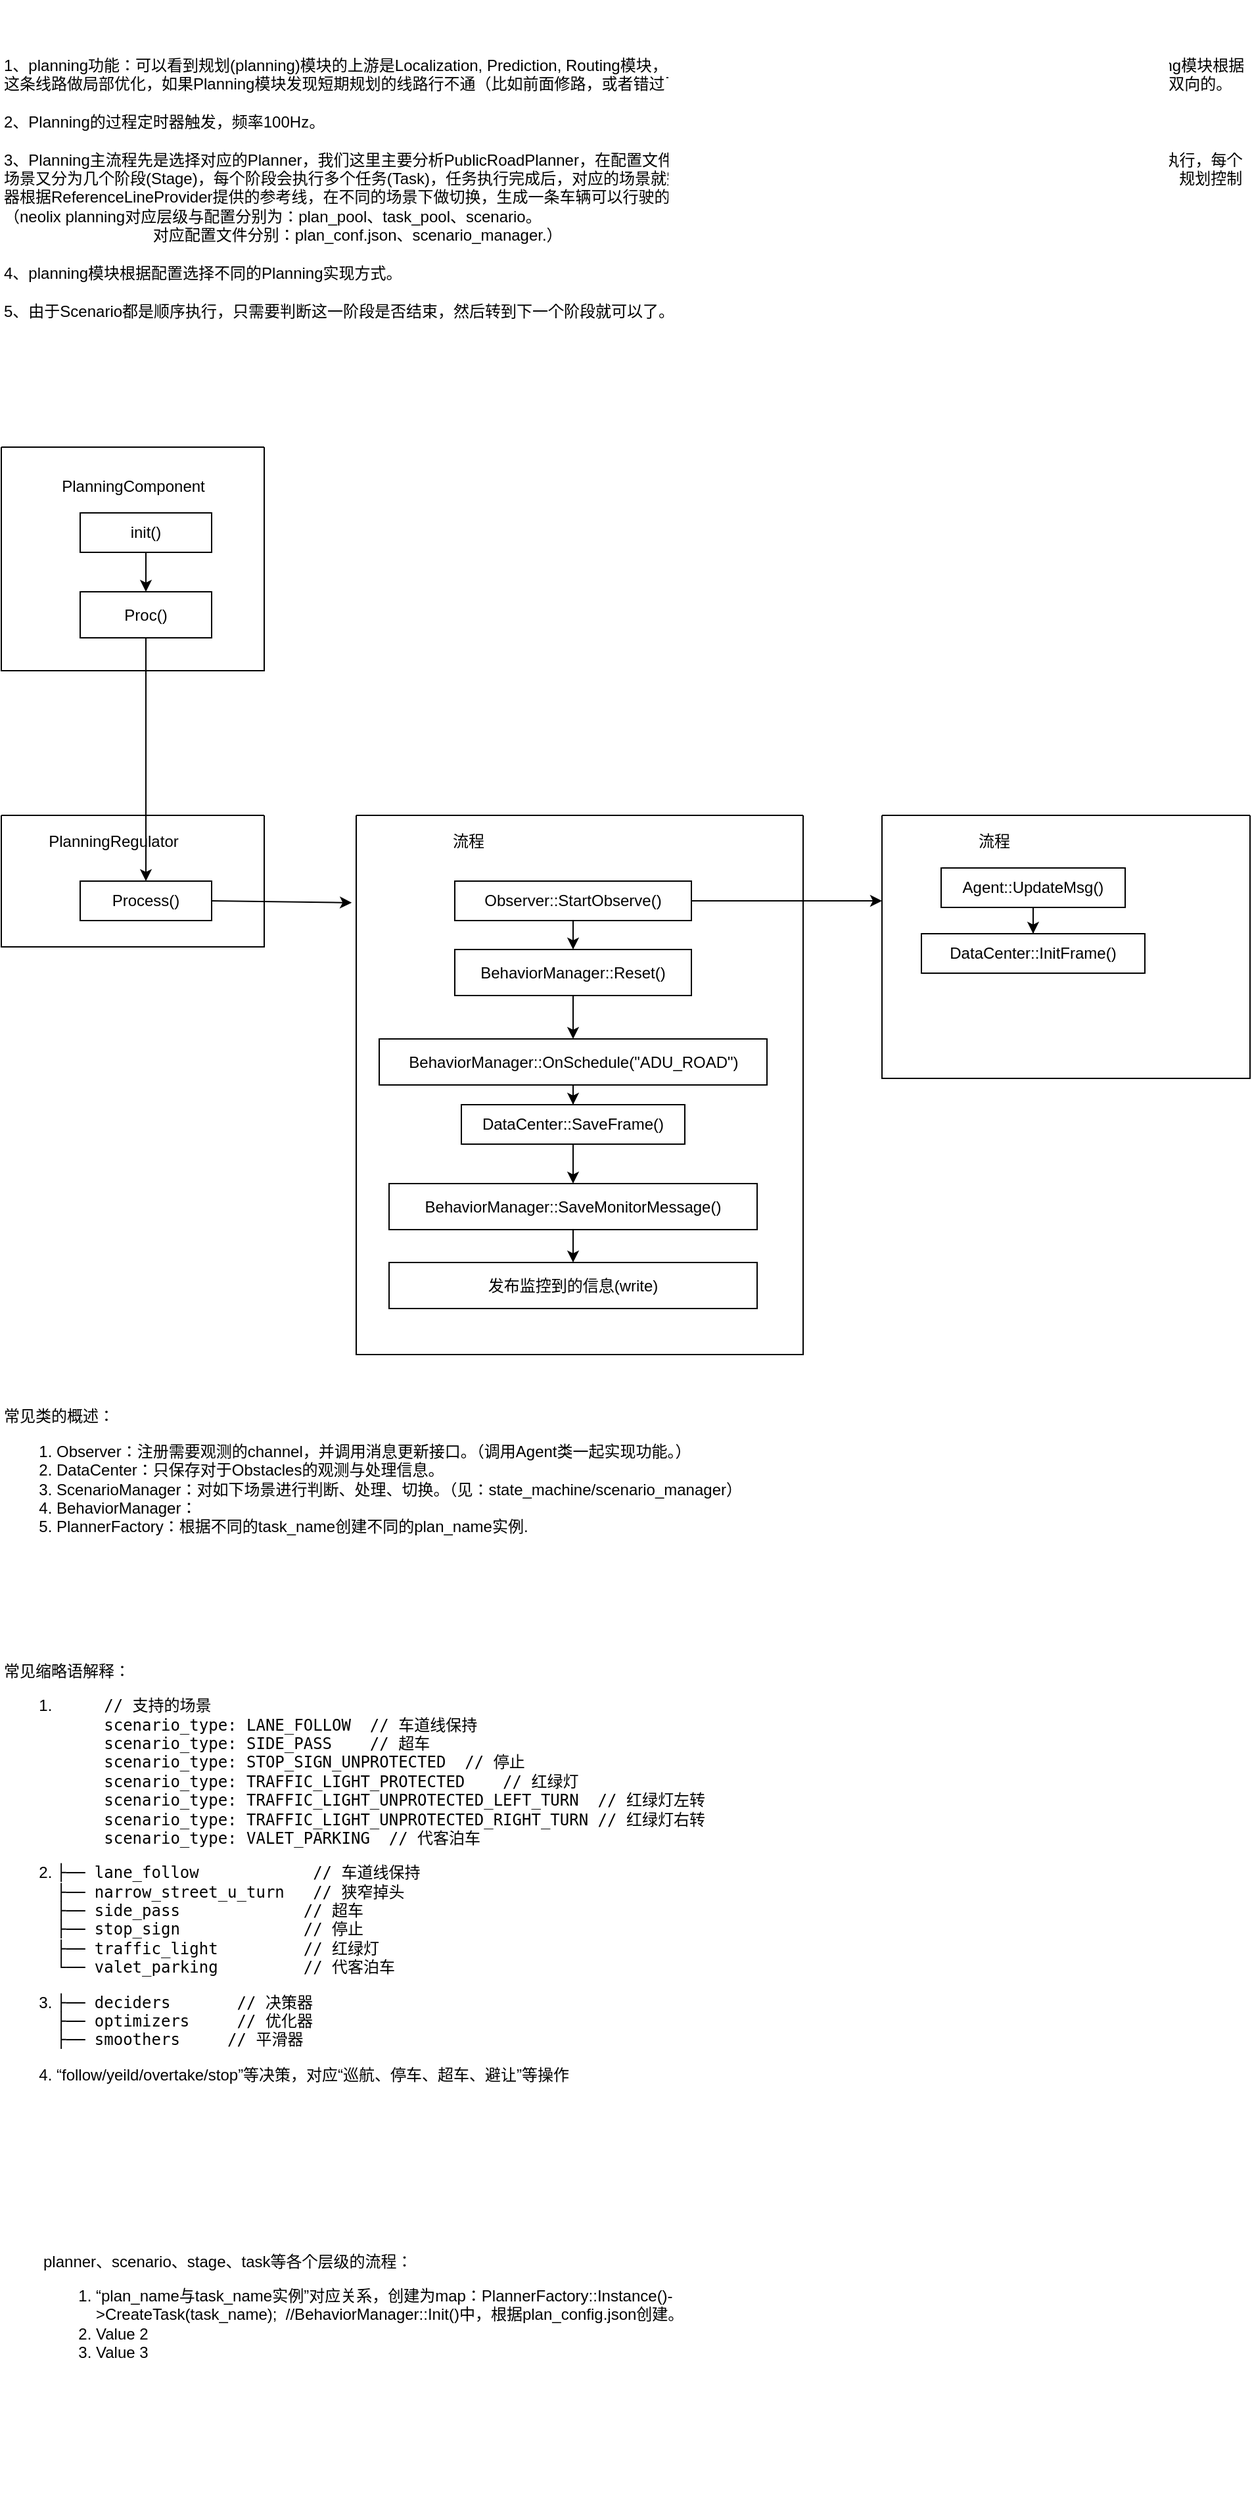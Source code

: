 <mxfile version="18.1.1" type="device" pages="2"><diagram id="7cFzZW9MOGqA00lkgwuh" name="planning整体执行过程"><mxGraphModel dx="1154" dy="1545" grid="1" gridSize="10" guides="1" tooltips="1" connect="1" arrows="1" fold="1" page="1" pageScale="1" pageWidth="850" pageHeight="1100" math="0" shadow="0"><root><mxCell id="0"/><mxCell id="1" parent="0"/><mxCell id="UuzdVLGAPfXOBxoLsJd_-5" value="" style="swimlane;startSize=0;" parent="1" vertex="1"><mxGeometry x="50" y="250" width="200" height="170" as="geometry"><mxRectangle x="240" y="150" width="50" height="40" as="alternateBounds"/></mxGeometry></mxCell><mxCell id="UuzdVLGAPfXOBxoLsJd_-6" value="init()" style="rounded=0;whiteSpace=wrap;html=1;" parent="UuzdVLGAPfXOBxoLsJd_-5" vertex="1"><mxGeometry x="60" y="50" width="100" height="30" as="geometry"/></mxCell><mxCell id="UuzdVLGAPfXOBxoLsJd_-8" value="Proc()" style="whiteSpace=wrap;html=1;rounded=0;" parent="UuzdVLGAPfXOBxoLsJd_-5" vertex="1"><mxGeometry x="60" y="110" width="100" height="35" as="geometry"/></mxCell><mxCell id="UuzdVLGAPfXOBxoLsJd_-9" value="" style="edgeStyle=orthogonalEdgeStyle;rounded=0;orthogonalLoop=1;jettySize=auto;html=1;" parent="UuzdVLGAPfXOBxoLsJd_-5" source="UuzdVLGAPfXOBxoLsJd_-6" target="UuzdVLGAPfXOBxoLsJd_-8" edge="1"><mxGeometry relative="1" as="geometry"/></mxCell><mxCell id="UuzdVLGAPfXOBxoLsJd_-7" value="PlanningComponent" style="text;html=1;align=center;verticalAlign=middle;resizable=0;points=[];autosize=1;strokeColor=none;fillColor=none;" parent="1" vertex="1"><mxGeometry x="80" y="270" width="140" height="20" as="geometry"/></mxCell><mxCell id="UuzdVLGAPfXOBxoLsJd_-10" value="" style="swimlane;startSize=0;" parent="1" vertex="1"><mxGeometry x="50" y="530" width="200" height="100" as="geometry"><mxRectangle x="240" y="150" width="50" height="40" as="alternateBounds"/></mxGeometry></mxCell><mxCell id="UuzdVLGAPfXOBxoLsJd_-11" value="Process()" style="rounded=0;whiteSpace=wrap;html=1;" parent="UuzdVLGAPfXOBxoLsJd_-10" vertex="1"><mxGeometry x="60" y="50" width="100" height="30" as="geometry"/></mxCell><mxCell id="UuzdVLGAPfXOBxoLsJd_-14" value="PlanningRegulator" style="text;html=1;align=center;verticalAlign=middle;resizable=0;points=[];autosize=1;strokeColor=none;fillColor=none;" parent="UuzdVLGAPfXOBxoLsJd_-10" vertex="1"><mxGeometry x="20" y="10" width="130" height="20" as="geometry"/></mxCell><mxCell id="UuzdVLGAPfXOBxoLsJd_-15" value="" style="endArrow=classic;html=1;rounded=0;exitX=0.5;exitY=1;exitDx=0;exitDy=0;entryX=0.5;entryY=0;entryDx=0;entryDy=0;" parent="1" source="UuzdVLGAPfXOBxoLsJd_-8" target="UuzdVLGAPfXOBxoLsJd_-11" edge="1"><mxGeometry width="50" height="50" relative="1" as="geometry"><mxPoint x="520" y="670" as="sourcePoint"/><mxPoint x="570" y="620" as="targetPoint"/></mxGeometry></mxCell><mxCell id="UuzdVLGAPfXOBxoLsJd_-16" value="" style="swimlane;startSize=0;" parent="1" vertex="1"><mxGeometry x="320" y="530" width="340" height="410" as="geometry"><mxRectangle x="240" y="150" width="50" height="40" as="alternateBounds"/></mxGeometry></mxCell><mxCell id="UuzdVLGAPfXOBxoLsJd_-17" value="Observer::StartObserve()" style="rounded=0;whiteSpace=wrap;html=1;" parent="UuzdVLGAPfXOBxoLsJd_-16" vertex="1"><mxGeometry x="75" y="50" width="180" height="30" as="geometry"/></mxCell><mxCell id="UuzdVLGAPfXOBxoLsJd_-33" value="" style="edgeStyle=orthogonalEdgeStyle;rounded=0;orthogonalLoop=1;jettySize=auto;html=1;" parent="UuzdVLGAPfXOBxoLsJd_-16" source="UuzdVLGAPfXOBxoLsJd_-18" target="UuzdVLGAPfXOBxoLsJd_-30" edge="1"><mxGeometry relative="1" as="geometry"/></mxCell><mxCell id="UuzdVLGAPfXOBxoLsJd_-18" value="BehaviorManager::Reset()" style="whiteSpace=wrap;html=1;rounded=0;" parent="UuzdVLGAPfXOBxoLsJd_-16" vertex="1"><mxGeometry x="75" y="102" width="180" height="35" as="geometry"/></mxCell><mxCell id="UuzdVLGAPfXOBxoLsJd_-19" value="" style="edgeStyle=orthogonalEdgeStyle;rounded=0;orthogonalLoop=1;jettySize=auto;html=1;" parent="UuzdVLGAPfXOBxoLsJd_-16" source="UuzdVLGAPfXOBxoLsJd_-17" target="UuzdVLGAPfXOBxoLsJd_-18" edge="1"><mxGeometry relative="1" as="geometry"/></mxCell><mxCell id="UuzdVLGAPfXOBxoLsJd_-20" value="流程" style="text;html=1;align=center;verticalAlign=middle;resizable=0;points=[];autosize=1;strokeColor=none;fillColor=none;" parent="UuzdVLGAPfXOBxoLsJd_-16" vertex="1"><mxGeometry x="65" y="10" width="40" height="20" as="geometry"/></mxCell><mxCell id="UuzdVLGAPfXOBxoLsJd_-34" value="" style="edgeStyle=orthogonalEdgeStyle;rounded=0;orthogonalLoop=1;jettySize=auto;html=1;" parent="UuzdVLGAPfXOBxoLsJd_-16" source="UuzdVLGAPfXOBxoLsJd_-30" target="UuzdVLGAPfXOBxoLsJd_-32" edge="1"><mxGeometry relative="1" as="geometry"/></mxCell><mxCell id="UuzdVLGAPfXOBxoLsJd_-30" value="BehaviorManager::OnSchedule(&quot;ADU_ROAD&quot;)" style="whiteSpace=wrap;html=1;rounded=0;" parent="UuzdVLGAPfXOBxoLsJd_-16" vertex="1"><mxGeometry x="17.5" y="170" width="295" height="35" as="geometry"/></mxCell><mxCell id="UuzdVLGAPfXOBxoLsJd_-37" value="" style="edgeStyle=orthogonalEdgeStyle;rounded=0;orthogonalLoop=1;jettySize=auto;html=1;" parent="UuzdVLGAPfXOBxoLsJd_-16" source="UuzdVLGAPfXOBxoLsJd_-31" target="UuzdVLGAPfXOBxoLsJd_-36" edge="1"><mxGeometry relative="1" as="geometry"/></mxCell><mxCell id="UuzdVLGAPfXOBxoLsJd_-31" value="BehaviorManager::SaveMonitorMessage()" style="whiteSpace=wrap;html=1;rounded=0;" parent="UuzdVLGAPfXOBxoLsJd_-16" vertex="1"><mxGeometry x="25" y="280" width="280" height="35" as="geometry"/></mxCell><mxCell id="UuzdVLGAPfXOBxoLsJd_-35" style="edgeStyle=orthogonalEdgeStyle;rounded=0;orthogonalLoop=1;jettySize=auto;html=1;" parent="UuzdVLGAPfXOBxoLsJd_-16" source="UuzdVLGAPfXOBxoLsJd_-32" target="UuzdVLGAPfXOBxoLsJd_-31" edge="1"><mxGeometry relative="1" as="geometry"/></mxCell><mxCell id="UuzdVLGAPfXOBxoLsJd_-32" value="DataCenter::SaveFrame()" style="rounded=0;whiteSpace=wrap;html=1;" parent="UuzdVLGAPfXOBxoLsJd_-16" vertex="1"><mxGeometry x="80" y="220" width="170" height="30" as="geometry"/></mxCell><mxCell id="UuzdVLGAPfXOBxoLsJd_-36" value="发布监控到的信息(write)" style="whiteSpace=wrap;html=1;rounded=0;" parent="UuzdVLGAPfXOBxoLsJd_-16" vertex="1"><mxGeometry x="25" y="340" width="280" height="35" as="geometry"/></mxCell><mxCell id="UuzdVLGAPfXOBxoLsJd_-21" value="" style="swimlane;startSize=0;" parent="1" vertex="1"><mxGeometry x="720" y="530" width="280" height="200" as="geometry"><mxRectangle x="240" y="150" width="50" height="40" as="alternateBounds"/></mxGeometry></mxCell><mxCell id="UuzdVLGAPfXOBxoLsJd_-29" value="" style="edgeStyle=orthogonalEdgeStyle;rounded=0;orthogonalLoop=1;jettySize=auto;html=1;" parent="UuzdVLGAPfXOBxoLsJd_-21" source="UuzdVLGAPfXOBxoLsJd_-22" target="UuzdVLGAPfXOBxoLsJd_-28" edge="1"><mxGeometry relative="1" as="geometry"/></mxCell><mxCell id="UuzdVLGAPfXOBxoLsJd_-22" value="Agent::UpdateMsg()" style="rounded=0;whiteSpace=wrap;html=1;" parent="UuzdVLGAPfXOBxoLsJd_-21" vertex="1"><mxGeometry x="45" y="40" width="140" height="30" as="geometry"/></mxCell><mxCell id="UuzdVLGAPfXOBxoLsJd_-25" value="流程" style="text;html=1;align=center;verticalAlign=middle;resizable=0;points=[];autosize=1;strokeColor=none;fillColor=none;" parent="UuzdVLGAPfXOBxoLsJd_-21" vertex="1"><mxGeometry x="65" y="10" width="40" height="20" as="geometry"/></mxCell><mxCell id="UuzdVLGAPfXOBxoLsJd_-28" value="DataCenter::InitFrame()" style="rounded=0;whiteSpace=wrap;html=1;" parent="UuzdVLGAPfXOBxoLsJd_-21" vertex="1"><mxGeometry x="30" y="90" width="170" height="30" as="geometry"/></mxCell><mxCell id="UuzdVLGAPfXOBxoLsJd_-26" value="" style="endArrow=classic;html=1;rounded=0;exitX=1;exitY=0.5;exitDx=0;exitDy=0;entryX=0;entryY=0.325;entryDx=0;entryDy=0;entryPerimeter=0;" parent="1" source="UuzdVLGAPfXOBxoLsJd_-17" target="UuzdVLGAPfXOBxoLsJd_-21" edge="1"><mxGeometry width="50" height="50" relative="1" as="geometry"><mxPoint x="170" y="405" as="sourcePoint"/><mxPoint x="570" y="595" as="targetPoint"/></mxGeometry></mxCell><mxCell id="UuzdVLGAPfXOBxoLsJd_-27" value="&lt;div align=&quot;left&quot;&gt;1、planning功能：可以看到规划(planning)模块的上游是Localization, Prediction, Routing模块，而下游是Control模块。Routing模块先规划出一条导航线路，然后Planning模块根据这条线路做局部优化，如果Planning模块发现短期规划的线路行不通（比如前面修路，或者错过了路口），会触发Routing模块重新规划线路，因此这两个模块的数据流是双向的。&lt;br&gt;&lt;br&gt;&lt;/div&gt;&lt;div align=&quot;left&quot;&gt;2、Planning的过程定时器触发，频率100Hz。&lt;br&gt;&lt;br&gt;&lt;/div&gt;&lt;div align=&quot;left&quot;&gt;3、Planning主流程先是选择对应的Planner，我们这里主要分析PublicRoadPlanner，在配置文件中定义了Planner支持的场景(Scenario)，把规划分为具体的几个场景来执行，每个场景又分为几个阶段(Stage)，每个阶段会执行多个任务(Task)，任务执行完成后，对应的场景就完成了。不同场景间的切换是由一个状态机(ScenarioDispatch)来控制的。规划控制器根据ReferenceLineProvider提供的参考线，在不同的场景下做切换，生成一条车辆可以行驶的轨迹，并且不断重复上述过程直到到达目的地。&lt;/div&gt;&lt;div align=&quot;left&quot;&gt;（neolix planning对应层级与配置分别为：plan_pool、task_pool、scenario。&lt;/div&gt;&lt;div align=&quot;left&quot;&gt;&amp;nbsp;&amp;nbsp;&amp;nbsp;&amp;nbsp;&amp;nbsp;&amp;nbsp;&amp;nbsp;&amp;nbsp;&amp;nbsp;&amp;nbsp;&amp;nbsp;&amp;nbsp;&amp;nbsp;&amp;nbsp;&amp;nbsp;&amp;nbsp;&amp;nbsp;&amp;nbsp;&amp;nbsp;&amp;nbsp;&amp;nbsp;&amp;nbsp;&amp;nbsp;&amp;nbsp;&amp;nbsp;&amp;nbsp;&amp;nbsp;&amp;nbsp;&amp;nbsp;&amp;nbsp;&amp;nbsp;&amp;nbsp;&amp;nbsp; 对应配置文件分别：plan_conf.json、scenario_manager.）&lt;br&gt;&lt;br&gt;&lt;/div&gt;&lt;div align=&quot;left&quot;&gt;4、planning模块根据配置选择不同的Planning实现方式。&lt;br&gt;&lt;br&gt;5、由于Scenario都是顺序执行，只需要判断这一阶段是否结束，然后转到下一个阶段就可以了。具体的实现在：  &lt;br&gt;&lt;br&gt;&lt;/div&gt;" style="text;html=1;strokeColor=none;fillColor=none;align=left;verticalAlign=middle;whiteSpace=wrap;rounded=0;" parent="1" vertex="1"><mxGeometry x="50" y="-90" width="950" height="300" as="geometry"/></mxCell><mxCell id="UuzdVLGAPfXOBxoLsJd_-38" value="" style="endArrow=classic;html=1;rounded=0;entryX=-0.01;entryY=0.162;entryDx=0;entryDy=0;entryPerimeter=0;exitX=1;exitY=0.5;exitDx=0;exitDy=0;" parent="1" source="UuzdVLGAPfXOBxoLsJd_-11" target="UuzdVLGAPfXOBxoLsJd_-16" edge="1"><mxGeometry width="50" height="50" relative="1" as="geometry"><mxPoint x="100" y="830" as="sourcePoint"/><mxPoint x="150" y="780" as="targetPoint"/></mxGeometry></mxCell><mxCell id="0hOcPtVe9ql4okVjtUxA-2" value="常见类的概述：&lt;br&gt;&lt;ol&gt;&lt;li&gt;Observer：注册需要观测的channel，并调用消息更新接口。（调用Agent类一起实现功能。）&lt;br&gt;&lt;/li&gt;&lt;li&gt;DataCenter：只保存对于Obstacles的观测与处理信息。&lt;/li&gt;&lt;li&gt;ScenarioManager：对如下场景进行判断、处理、切换。（见：state_machine/scenario_manager）&lt;/li&gt;&lt;li&gt;BehaviorManager：&lt;/li&gt;&lt;li&gt;PlannerFactory：根据不同的task_name创建不同的plan_name实例.&lt;br&gt;&lt;/li&gt;&lt;/ol&gt;" style="text;strokeColor=none;fillColor=none;html=1;whiteSpace=wrap;verticalAlign=middle;overflow=hidden;" vertex="1" parent="1"><mxGeometry x="50" y="960" width="670" height="150" as="geometry"/></mxCell><mxCell id="IH8Z0uNQ6KaMhH9xRQmG-1" value="常见缩略语解释：&lt;br&gt;&lt;ol&gt;&lt;li&gt;&lt;pre&gt;&lt;code class=&quot;language-text&quot;&gt;     // 支持的场景&lt;br&gt;     scenario_type: LANE_FOLLOW  // 车道线保持&lt;br&gt;     scenario_type: SIDE_PASS    // 超车&lt;br&gt;     scenario_type: STOP_SIGN_UNPROTECTED  // 停止&lt;br&gt;     scenario_type: TRAFFIC_LIGHT_PROTECTED    // 红绿灯&lt;br&gt;     scenario_type: TRAFFIC_LIGHT_UNPROTECTED_LEFT_TURN  // 红绿灯左转&lt;br&gt;     scenario_type: TRAFFIC_LIGHT_UNPROTECTED_RIGHT_TURN // 红绿灯右转&lt;br&gt;     scenario_type: VALET_PARKING  // 代客泊车&lt;/code&gt;&lt;/pre&gt;&lt;/li&gt;&lt;li&gt;&lt;pre&gt;&lt;code class=&quot;language-text&quot;&gt;├── lane_follow            // 车道线保持&lt;br&gt;├── narrow_street_u_turn   // 狭窄掉头&lt;br&gt;├── side_pass             // 超车&lt;br&gt;├── stop_sign             // 停止&lt;br&gt;├── traffic_light         // 红绿灯&lt;br&gt;└── valet_parking         // 代客泊车&lt;/code&gt;&lt;/pre&gt;&lt;/li&gt;&lt;li&gt;&lt;pre&gt;&lt;code class=&quot;language-text&quot;&gt;├── deciders       // 决策器&lt;br&gt;├── optimizers     // 优化器&lt;br&gt;├── smoothers     // 平滑器&lt;br&gt;&lt;/code&gt;&lt;/pre&gt;&lt;/li&gt;&lt;li&gt;&lt;div data-okr=&quot;%7B%22okrDelta%22%3A%5B%7B%22lineType%22%3A%22text%22%2C%22lineOptions%22%3A%7B%7D%2C%22lineContent%22%3A%5B%7B%22opType%22%3A%22text%22%2C%22options%22%3A%7B%22text%22%3A%22follow%2Fyeild%2Fovertake%2Fstop%E7%AD%89%E5%86%B3%E7%AD%96%22%7D%7D%5D%7D%5D%2C%22businessKey%22%3A%22lark-doc%22%7D&quot; class=&quot;okr-block-clipboard&quot;&gt;&lt;/div&gt;&lt;div data-line-index=&quot;0&quot; data-zone-id=&quot;0&quot; style=&quot;&quot;&gt;“follow/yeild/overtake/stop”等决策，对应“巡航、停车、超车、避让”等操作&lt;/div&gt;&lt;/li&gt;&lt;/ol&gt;" style="text;strokeColor=none;fillColor=none;html=1;whiteSpace=wrap;verticalAlign=middle;overflow=hidden;" vertex="1" parent="1"><mxGeometry x="50" y="1160" width="670" height="360" as="geometry"/></mxCell><mxCell id="UPOBbkSw9GgQ6J3xr8uL-14" value="planner、scenario、stage、task等各个层级的流程：&lt;br&gt;&lt;ol&gt;&lt;li&gt;“plan_name与task_name实例”对应关系，创建为map：PlannerFactory::Instance()-&amp;gt;CreateTask(task_name);&amp;nbsp; //BehaviorManager::Init()中，根据plan_config.json创建。&lt;/li&gt;&lt;li&gt;Value 2&lt;/li&gt;&lt;li&gt;Value 3&lt;/li&gt;&lt;/ol&gt;" style="text;strokeColor=none;fillColor=none;html=1;whiteSpace=wrap;verticalAlign=middle;overflow=hidden;" vertex="1" parent="1"><mxGeometry x="80" y="1530" width="570" height="280" as="geometry"/></mxCell></root></mxGraphModel></diagram><diagram id="ZHMRvmOOR0xMdPYPxnxn" name="planning各函数详细说明"><mxGraphModel dx="996" dy="793" grid="1" gridSize="10" guides="1" tooltips="1" connect="1" arrows="1" fold="1" page="1" pageScale="1" pageWidth="850" pageHeight="1100" math="0" shadow="0"><root><mxCell id="0"/><mxCell id="1" parent="0"/><mxCell id="HpehULKSAzwyhr54s-K6-1" value="&lt;h1&gt;Notes&lt;/h1&gt;&lt;div&gt;；&lt;/div&gt;&lt;p&gt;1、&lt;/p&gt;" style="text;html=1;strokeColor=none;fillColor=none;spacing=5;spacingTop=-20;whiteSpace=wrap;overflow=hidden;rounded=0;" parent="1" vertex="1"><mxGeometry x="20" y="50" width="710" height="210" as="geometry"/></mxCell><mxCell id="HpehULKSAzwyhr54s-K6-2" value="BehaviorManager" style="swimlane;fontStyle=1;align=center;verticalAlign=top;childLayout=stackLayout;horizontal=1;startSize=26;horizontalStack=0;resizeParent=1;resizeParentMax=0;resizeLast=0;collapsible=1;marginBottom=0;" parent="1" vertex="1"><mxGeometry x="30" y="360" width="830" height="470" as="geometry"/></mxCell><mxCell id="HpehULKSAzwyhr54s-K6-3" value="+ private: *" style="text;strokeColor=none;fillColor=none;align=left;verticalAlign=top;spacingLeft=4;spacingRight=4;overflow=hidden;rotatable=0;points=[[0,0.5],[1,0.5]];portConstraint=eastwest;" parent="HpehULKSAzwyhr54s-K6-2" vertex="1"><mxGeometry y="26" width="830" height="44" as="geometry"/></mxCell><mxCell id="HpehULKSAzwyhr54s-K6-4" value="" style="line;strokeWidth=1;fillColor=none;align=left;verticalAlign=middle;spacingTop=-1;spacingLeft=3;spacingRight=3;rotatable=0;labelPosition=right;points=[];portConstraint=eastwest;" parent="HpehULKSAzwyhr54s-K6-2" vertex="1"><mxGeometry y="70" width="830" height="8" as="geometry"/></mxCell><mxCell id="HpehULKSAzwyhr54s-K6-5" value="// 1、&#xA;+ Init(): bool&#xA;    // 1：创建与plan_name对应的“task_name实例”；&#xA;    // 2：创建6个writer（对应planning输出数据的channel）;&#xA;    // 3: init scenario_manager&#xA;    // 4: init rerouting_trigger&#xA;&#xA;    // 5: init HumanInterfaceDecider&#xA;&#xA;    // 6: init VehicleStateControlDecider&#xA;&#xA;    // 7: init StationStopDecider&#xA;    // 8: init MultiLevelDrivingDecider&#xA;&#xA;    // 9: init PassByDecider&#xA;&#xA;    //10: init RerouteDecider&#xA;&#xA;&#xA;+ OnSchedule(const std::string &amp;plan_name)&#xA;    // &#xA;&#xA;&#xA;" style="text;strokeColor=none;fillColor=none;align=left;verticalAlign=top;spacingLeft=4;spacingRight=4;overflow=hidden;rotatable=0;points=[[0,0.5],[1,0.5]];portConstraint=eastwest;" parent="HpehULKSAzwyhr54s-K6-2" vertex="1"><mxGeometry y="78" width="830" height="392" as="geometry"/></mxCell></root></mxGraphModel></diagram></mxfile>